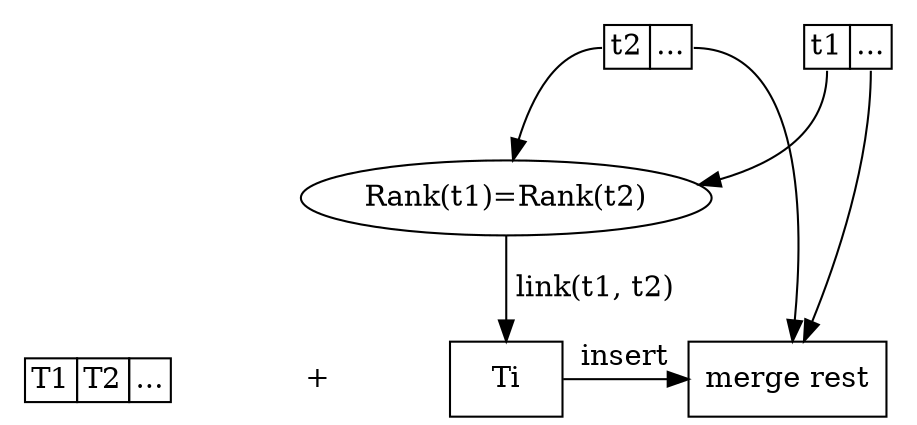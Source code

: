 digraph G{
	margin="0"
	node[shape=box]
	b1[shape=plaintext, label=<<table BORDER="0" CELLBORDER="1" CELLSPACING="0">
       <tr><td port="head">t1</td><td port="ts">...</td></tr></table>>];
	b2[shape=plaintext, label=<<table BORDER="0" CELLBORDER="1" CELLSPACING="0">
       <tr><td port="head">t2</td><td port="ts">...</td></tr></table>>];
	t[label="Rank(t1)=Rank(t2)", shape=ellipse];
	b1:head->t;
	b2:head->t;
	r1[shape=plaintext, label=<<table BORDER="0" CELLBORDER="1" CELLSPACING="0">
       <tr><td>T1</td><td>T2</td><td>...</td></tr></table>>];
	r2[label="+", shape=plaintext];
	ri[label="Ti"];
	rs[label="merge rest"];
	ri->rs[label="insert"];
	{rank=same r1 r2 ri rs}
	t->ri[label=" link(t1, t2)"];
	r1->r2[style=invis];
	r2->ri[style=invis];
	b1:ts->rs;
	b2:ts->rs;
}
